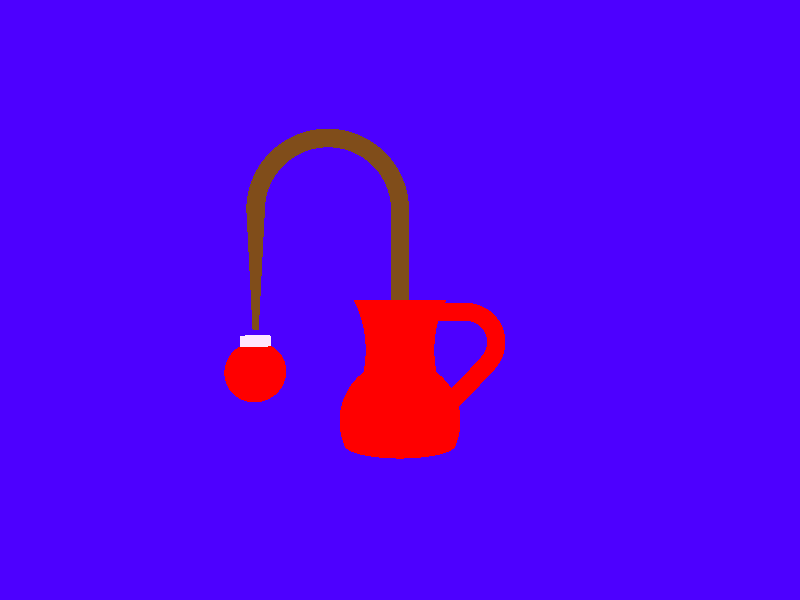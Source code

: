 //Cammera Position List

#declare FrontCameraPos = <0,3,-10>;
#declare TopCameraPos = <0,10,0>;
#declare BottomCameraPos = <0,-10,0>;
#declare FarFrontCameraPos = <0,0,-20>;
#declare FrontPosXTiltCameraPos = <4,0,-10>;   

//Texture List

#declare SolidPink =  texture{
        pigment{ 
            rgb <1,0,1>
        }
    } 
#declare SolidRed =  texture{
        pigment{ 
            rgb <1,0,0>
        }
    }
#declare SolidGreen =  texture{
        pigment{ 
            rgb <0,1,0>
        }
    } 
#declare SolidBrown =  texture{
        pigment{ 
            rgb <.5,.3,.1>
        }
    }
#declare Purple  =  texture{
        pigment{ 
            rgb <0.3,0,1>
        }
    }
#declare Silver  =  texture{
        pigment{ 
            rgb <1,.9,1>
        }
    }  
#declare SeeThroughGreen =  texture{
        pigment{ 
            rgbf <0,1,1,.8>
            }
        } 
        
//Basic scene stuff

camera{
    location FrontCameraPos  
    look_at <0,3,0>
} 

background{
     rgb <0.3,0,1>
}             

//McCandless Lighting (with a bottom light in because that's proved helpful)

light_source{
    <-2,6,-10>
    rgb<1,1,1>
}    
light_source{
    <2,6,-10>
    rgb<1,1,1>        
} 
   
/*light_source{
    <0,-10,0>
    rgb<1,1,1>        
}  */  
  
//All object positions are relative to the position of the mug base sphere
  
#declare MugPos = <0,1,0>; 

//Base of mug as a sphere with the bottom cut off to make it flat

#declare MugBaseSphere = sphere{
    MugPos
    1
    texture{SolidRed}
}
#declare MugBaseCutout = box{
    MugPos + <2,-.4,2>  
    MugPos + <-2,-4,-2>  
    texture{SolidRed}
    }
#declare MugFlatBase = difference{    
    object {
        MugBaseSphere
    }
    object{
        MugBaseCutout
    }
} 

//Mug Top Rough Cuts

#declare MugTopBox = box{
    MugPos + <1,.58,1>
    MugPos + <-1,2,-1>
    texture{SeeThroughGreen}
}   
#declare MugNegXTopCutout  =   sphere{
    MugPos + <-2.5,1.2,0>
    2
    texture{SolidRed}
}                 
#declare MugTopWithNegXCut = difference{    
    object {
        MugTopBox
    }
    object{
        MugNegXTopCutout
    }
} 
#declare MugPosXTopCutout  =   sphere{
    MugPos + <2.5,1.2,0>
    2
    texture{SolidRed}
}  
#declare MugTopWithXCut = difference{
    object{MugTopWithNegXCut}
    object{MugPosXTopCutout}
}
#declare MugPosZTopCutout = sphere{
    MugPos + <0,1.2,2.4>
    2
    texture{SolidRed}
} 
#declare MugTopWithXPosZCut = difference{
    object{MugTopWithXCut}
    object{MugPosZTopCutout}
}
#declare MugNegZTopCutout = sphere{
    MugPos + <0,1.2,-2.4>
    2
    texture{SolidRed}
}
#declare MugTopWithRCuts = difference{
    object{MugTopWithXPosZCut}
    object{MugNegZTopCutout}
}
  
//Mug Top Fine Cuts and Merge

#declare MugTopQuadIIIFineCut = sphere{
    MugPos + <-1.9,1.2,-1.9>
    2
    texture{SolidRed}
}  
#declare MugTopWithQuadIIICut = difference{ 
    object{MugTopWithRCuts} 
    object{MugTopQuadIIIFineCut}
}
#declare MugTopQuadIFineCut = sphere{
    MugPos + <1.9,1.2,1.9>
    2
    texture{SolidRed}
}  
#declare MugTopWithQuadIandIIICut = difference{ 
    object{MugTopWithQuadIIICut} 
    object{MugTopQuadIFineCut}
}
#declare MugTopQuadIIFineCut = sphere{
    MugPos + <-1.9,1.2,1.9>
    2
    texture{SolidRed}
}  
#declare MugTopWithQuadIthruIIICut = difference{ 
    object{MugTopWithQuadIandIIICut} 
    object{MugTopQuadIIFineCut}
}
#declare MugTopQuadIVFineCut = sphere{
    MugPos + <1.9,1.2,-1.9>
    2
    texture{SolidRed}
}  
#declare MugTopWithFineCuts = difference{ 
    object{MugTopWithQuadIthruIIICut} 
    object{MugTopQuadIVFineCut}
}
#declare MugBody = merge{
    object{MugTopWithFineCuts}
    object{MugFlatBase} 
}   

//Handle

#declare HandleTorus = torus{ 
    .5
    .15        
    texture{SolidRed}
} 
#declare HandleTorusFirstCutout = box{
    <0,-1,2>
    <-2,1,-2>
} 
#declare HalfHandleTorus = difference{ 
    object{HandleTorus}
    object{HandleTorusFirstCutout}
}  
#declare HandleTorusSecondCutout = box{
    <0,-1,0>
    <2,1,-2>
    texture{SolidPink}
    rotate<0,45,0>
} 
#declare HandleCurve = difference{
    object{HalfHandleTorus}
    object{HandleTorusSecondCutout}
}
#declare HandleLocation = MugPos + <1.1,.3,0>;
#declare HandleTopCylinder = cylinder {
    HandleLocation + <0.1,1.5,0>,
    HandleLocation + <-1.5,1.5,0>,    
    0.15            
    open              
    texture{SolidRed}
}
#declare HandleWithTop = merge{
    object{
        HandleCurve
        rotate <-90,0,0> 
        translate (MugPos + HandleLocation)
    }
    object{HandleTopCylinder} 
}
#declare HandleBottomCylinder = cylinder {
    HandleLocation + <.37,.65,0>,
    HandleLocation + <-1.5,-1.3,0>,    
    0.15            
    open              
    texture{SolidRed}
}
#declare HandleBottomCylinderCut = difference{
    object{HandleBottomCylinder}
    object{MugBaseCutout}
}
#declare Handle = merge{
    object{HandleWithTop} 
    object{HandleBottomCylinderCut}
}
#declare Mug = merge{
    object{MugBody}
    object{Handle}
}  

//Charlie Brown Tree Trunk

#declare TrunkBase = cylinder {
    MugPos + <0,3.5,0>,
    MugPos + <0,2,0>,    
    0.15            
    open              
    texture{SolidBrown}
} 
#declare TrunkCurveTorus = torus{ 
    1.2
    .15        
    texture{SolidBrown}
}
#declare TrunkCurveTorusCut = box{
    <-2,-1,0>
    <2,1,-2>
} 
#declare TrunkCurve = difference{
    object{TrunkCurveTorus}
    object{TrunkCurveTorusCut}
}  
#declare TrunkBaseAndCurve = merge{ 
    object{TrunkBase}
    object{TrunkCurve
        rotate <-90,0,0>
        translate MugPos + <-1.2,3.5,0>
    }
} 
#declare TrunkEnd = cone{
    MugPos + <-2.4,3.5,0>
    .15     
    MugPos + <-2.4,1.5,0> 
    .05 
    texture{SolidBrown}
}
#declare Trunk = merge{
    object{TrunkEnd}
    object{TrunkBaseAndCurve}
}

// Ornament

#declare OrnamentSphere = sphere{
    MugPos + <-2.4,.8,0>
    .5
    texture{SolidRed} 
}
#declare OrnamentTop =  cylinder {
    MugPos + <-2.4,1.4,0>
    MugPos + <-2.4,1.2,0>    
    0.25            
    open              
    texture{Silver}
} 
#declare OrnamentBody = merge{
    object{OrnamentTop}
    object{OrnamentSphere}
}



object{OrnamentBody}  
object{Trunk}  
object{Mug}
